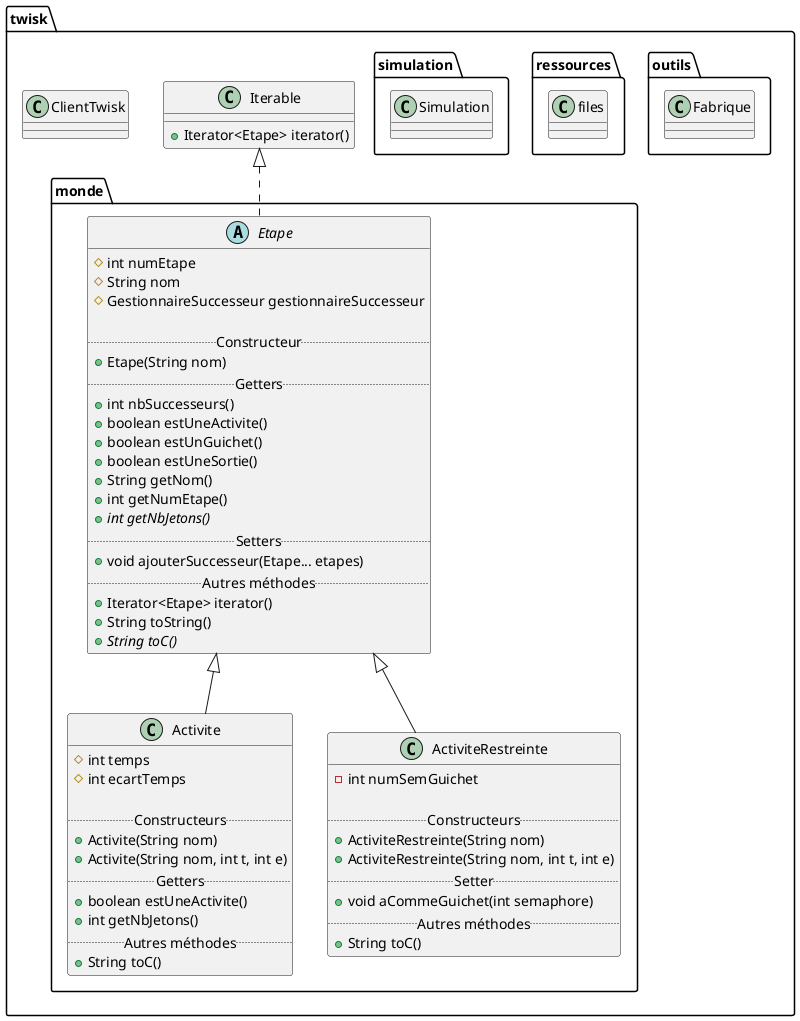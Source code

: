 @startuml
package twisk {
    package monde {
        abstract class Etape {
            # int numEtape
            # String nom
            # GestionnaireSuccesseur gestionnaireSuccesseur

            .. Constructeur ..
            + Etape(String nom)
            .. Getters ..
            + int nbSuccesseurs()
            + boolean estUneActivite()
            + boolean estUnGuichet()
            + boolean estUneSortie()
            + String getNom()
            + int getNumEtape()
            + {abstract} int getNbJetons()
            .. Setters ..
            + void ajouterSuccesseur(Etape... etapes)
            .. Autres méthodes ..
            + Iterator<Etape> iterator()
            + String toString()
            + {abstract} String toC()
        }

        class Activite {
            # int temps
            # int ecartTemps

            .. Constructeurs ..
            + Activite(String nom)
            + Activite(String nom, int t, int e)
            .. Getters ..
            + boolean estUneActivite()
            + int getNbJetons()
            .. Autres méthodes ..
            + String toC()
        }

        class ActiviteRestreinte {
            - int numSemGuichet

            .. Constructeurs ..
            + ActiviteRestreinte(String nom)
            + ActiviteRestreinte(String nom, int t, int e)
            .. Setter ..
            + void aCommeGuichet(int semaphore)
            .. Autres méthodes ..
            + String toC()
        }
    }

    package outils {
        class Fabrique {
        }
    }

    package ressources {
        class files
        }

    package simulation {
        class Simulation {
        }
    }

    class ClientTwisk {
    }

    class Iterable {
    + Iterator<Etape> iterator()
    }
}

Etape .up.|> Iterable
Activite -up-|> Etape
ActiviteRestreinte -up-|> Etape
@enduml